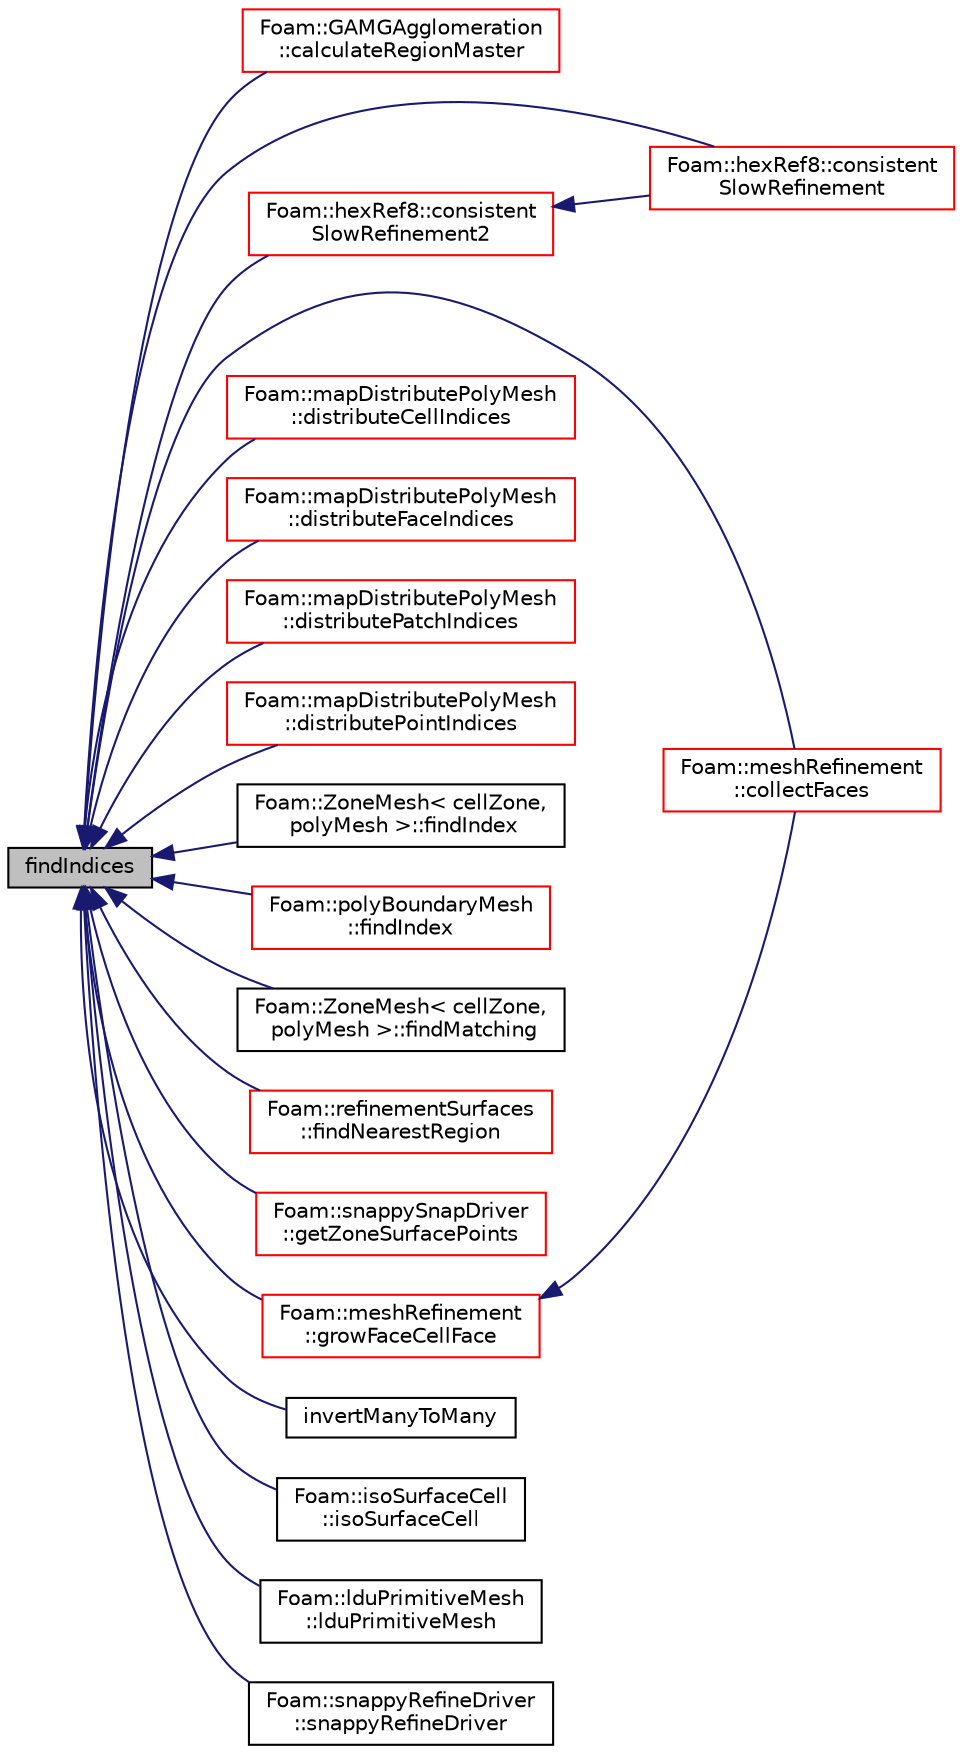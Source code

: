 digraph "findIndices"
{
  bgcolor="transparent";
  edge [fontname="Helvetica",fontsize="10",labelfontname="Helvetica",labelfontsize="10"];
  node [fontname="Helvetica",fontsize="10",shape=record];
  rankdir="LR";
  Node15059 [label="findIndices",height=0.2,width=0.4,color="black", fillcolor="grey75", style="filled", fontcolor="black"];
  Node15059 -> Node15060 [dir="back",color="midnightblue",fontsize="10",style="solid",fontname="Helvetica"];
  Node15060 [label="Foam::GAMGAgglomeration\l::calculateRegionMaster",height=0.2,width=0.4,color="red",URL="$a28013.html#a2924c769d07fb681fe84b5036f9977d6",tooltip="Given fine to coarse processor map determine: "];
  Node15059 -> Node15067 [dir="back",color="midnightblue",fontsize="10",style="solid",fontname="Helvetica"];
  Node15067 [label="Foam::meshRefinement\l::collectFaces",height=0.2,width=0.4,color="red",URL="$a25857.html#aa20a067cc4a1b5ecab356368e05fed0c"];
  Node15059 -> Node15072 [dir="back",color="midnightblue",fontsize="10",style="solid",fontname="Helvetica"];
  Node15072 [label="Foam::hexRef8::consistent\lSlowRefinement",height=0.2,width=0.4,color="red",URL="$a22413.html#a11f117689e45448afaf2192041730bc8",tooltip="Like consistentRefinement but slower: "];
  Node15059 -> Node15076 [dir="back",color="midnightblue",fontsize="10",style="solid",fontname="Helvetica"];
  Node15076 [label="Foam::hexRef8::consistent\lSlowRefinement2",height=0.2,width=0.4,color="red",URL="$a22413.html#aeb8716163dcd0280ef71a13d2f7814a8",tooltip="Like consistentSlowRefinement but uses different meshWave. "];
  Node15076 -> Node15072 [dir="back",color="midnightblue",fontsize="10",style="solid",fontname="Helvetica"];
  Node15059 -> Node15077 [dir="back",color="midnightblue",fontsize="10",style="solid",fontname="Helvetica"];
  Node15077 [label="Foam::mapDistributePolyMesh\l::distributeCellIndices",height=0.2,width=0.4,color="red",URL="$a28533.html#a715a8e3de94f0bcae1de8f42118428e0"];
  Node15059 -> Node15080 [dir="back",color="midnightblue",fontsize="10",style="solid",fontname="Helvetica"];
  Node15080 [label="Foam::mapDistributePolyMesh\l::distributeFaceIndices",height=0.2,width=0.4,color="red",URL="$a28533.html#a6b83f64ffd3be1329bee633cdbb13e2d"];
  Node15059 -> Node15079 [dir="back",color="midnightblue",fontsize="10",style="solid",fontname="Helvetica"];
  Node15079 [label="Foam::mapDistributePolyMesh\l::distributePatchIndices",height=0.2,width=0.4,color="red",URL="$a28533.html#a095e263042ffb444d13bfbd9fbd0f078"];
  Node15059 -> Node15081 [dir="back",color="midnightblue",fontsize="10",style="solid",fontname="Helvetica"];
  Node15081 [label="Foam::mapDistributePolyMesh\l::distributePointIndices",height=0.2,width=0.4,color="red",URL="$a28533.html#a50e53319ea580234405e13224d2caef1",tooltip="Distribute list of point/face/cell/patch indices. "];
  Node15059 -> Node15082 [dir="back",color="midnightblue",fontsize="10",style="solid",fontname="Helvetica"];
  Node15082 [label="Foam::ZoneMesh\< cellZone,\l polyMesh \>::findIndex",height=0.2,width=0.4,color="black",URL="$a28677.html#a49bc032e1976b4c0ae1f82fb4ddf8679",tooltip="Return zone index for the first match, return -1 if not found. "];
  Node15059 -> Node15083 [dir="back",color="midnightblue",fontsize="10",style="solid",fontname="Helvetica"];
  Node15083 [label="Foam::polyBoundaryMesh\l::findIndex",height=0.2,width=0.4,color="red",URL="$a28557.html#a49bc032e1976b4c0ae1f82fb4ddf8679",tooltip="Return patch index for the first match, return -1 if not found. "];
  Node15059 -> Node15174 [dir="back",color="midnightblue",fontsize="10",style="solid",fontname="Helvetica"];
  Node15174 [label="Foam::ZoneMesh\< cellZone,\l polyMesh \>::findMatching",height=0.2,width=0.4,color="black",URL="$a28677.html#a78d29774632ac7b943f0534ce12b991f",tooltip="Mark cells that match the zone specification. "];
  Node15059 -> Node15175 [dir="back",color="midnightblue",fontsize="10",style="solid",fontname="Helvetica"];
  Node15175 [label="Foam::refinementSurfaces\l::findNearestRegion",height=0.2,width=0.4,color="red",URL="$a25881.html#a80e23a2f389ab4ce2d741d30fa067985",tooltip="Find nearest point on surfaces. Return surface and region on. "];
  Node15059 -> Node15183 [dir="back",color="midnightblue",fontsize="10",style="solid",fontname="Helvetica"];
  Node15183 [label="Foam::snappySnapDriver\l::getZoneSurfacePoints",height=0.2,width=0.4,color="red",URL="$a25921.html#a9b0617c77e1e71c70428238e6246484e",tooltip="Get points both on patch and facezone. "];
  Node15059 -> Node15192 [dir="back",color="midnightblue",fontsize="10",style="solid",fontname="Helvetica"];
  Node15192 [label="Foam::meshRefinement\l::growFaceCellFace",height=0.2,width=0.4,color="red",URL="$a25857.html#addad8a30136df5abece92c0d79da1ebd"];
  Node15192 -> Node15067 [dir="back",color="midnightblue",fontsize="10",style="solid",fontname="Helvetica"];
  Node15059 -> Node15193 [dir="back",color="midnightblue",fontsize="10",style="solid",fontname="Helvetica"];
  Node15193 [label="invertManyToMany",height=0.2,width=0.4,color="black",URL="$a21851.html#a60361d3b41d646c75759253d819ea911"];
  Node15059 -> Node15194 [dir="back",color="midnightblue",fontsize="10",style="solid",fontname="Helvetica"];
  Node15194 [label="Foam::isoSurfaceCell\l::isoSurfaceCell",height=0.2,width=0.4,color="black",URL="$a30625.html#a493a4ed208fd259e349c3f01290ccccc",tooltip="Construct from dictionary. "];
  Node15059 -> Node15195 [dir="back",color="midnightblue",fontsize="10",style="solid",fontname="Helvetica"];
  Node15195 [label="Foam::lduPrimitiveMesh\l::lduPrimitiveMesh",height=0.2,width=0.4,color="black",URL="$a28285.html#aeae1eb8af27cafdc116980dd48968d19",tooltip="Construct by combining multiple meshes. The meshes come from. "];
  Node15059 -> Node15196 [dir="back",color="midnightblue",fontsize="10",style="solid",fontname="Helvetica"];
  Node15196 [label="Foam::snappyRefineDriver\l::snappyRefineDriver",height=0.2,width=0.4,color="black",URL="$a25917.html#a5675da79b1a5d194aa113611d3b9e024",tooltip="Construct from components. "];
}
